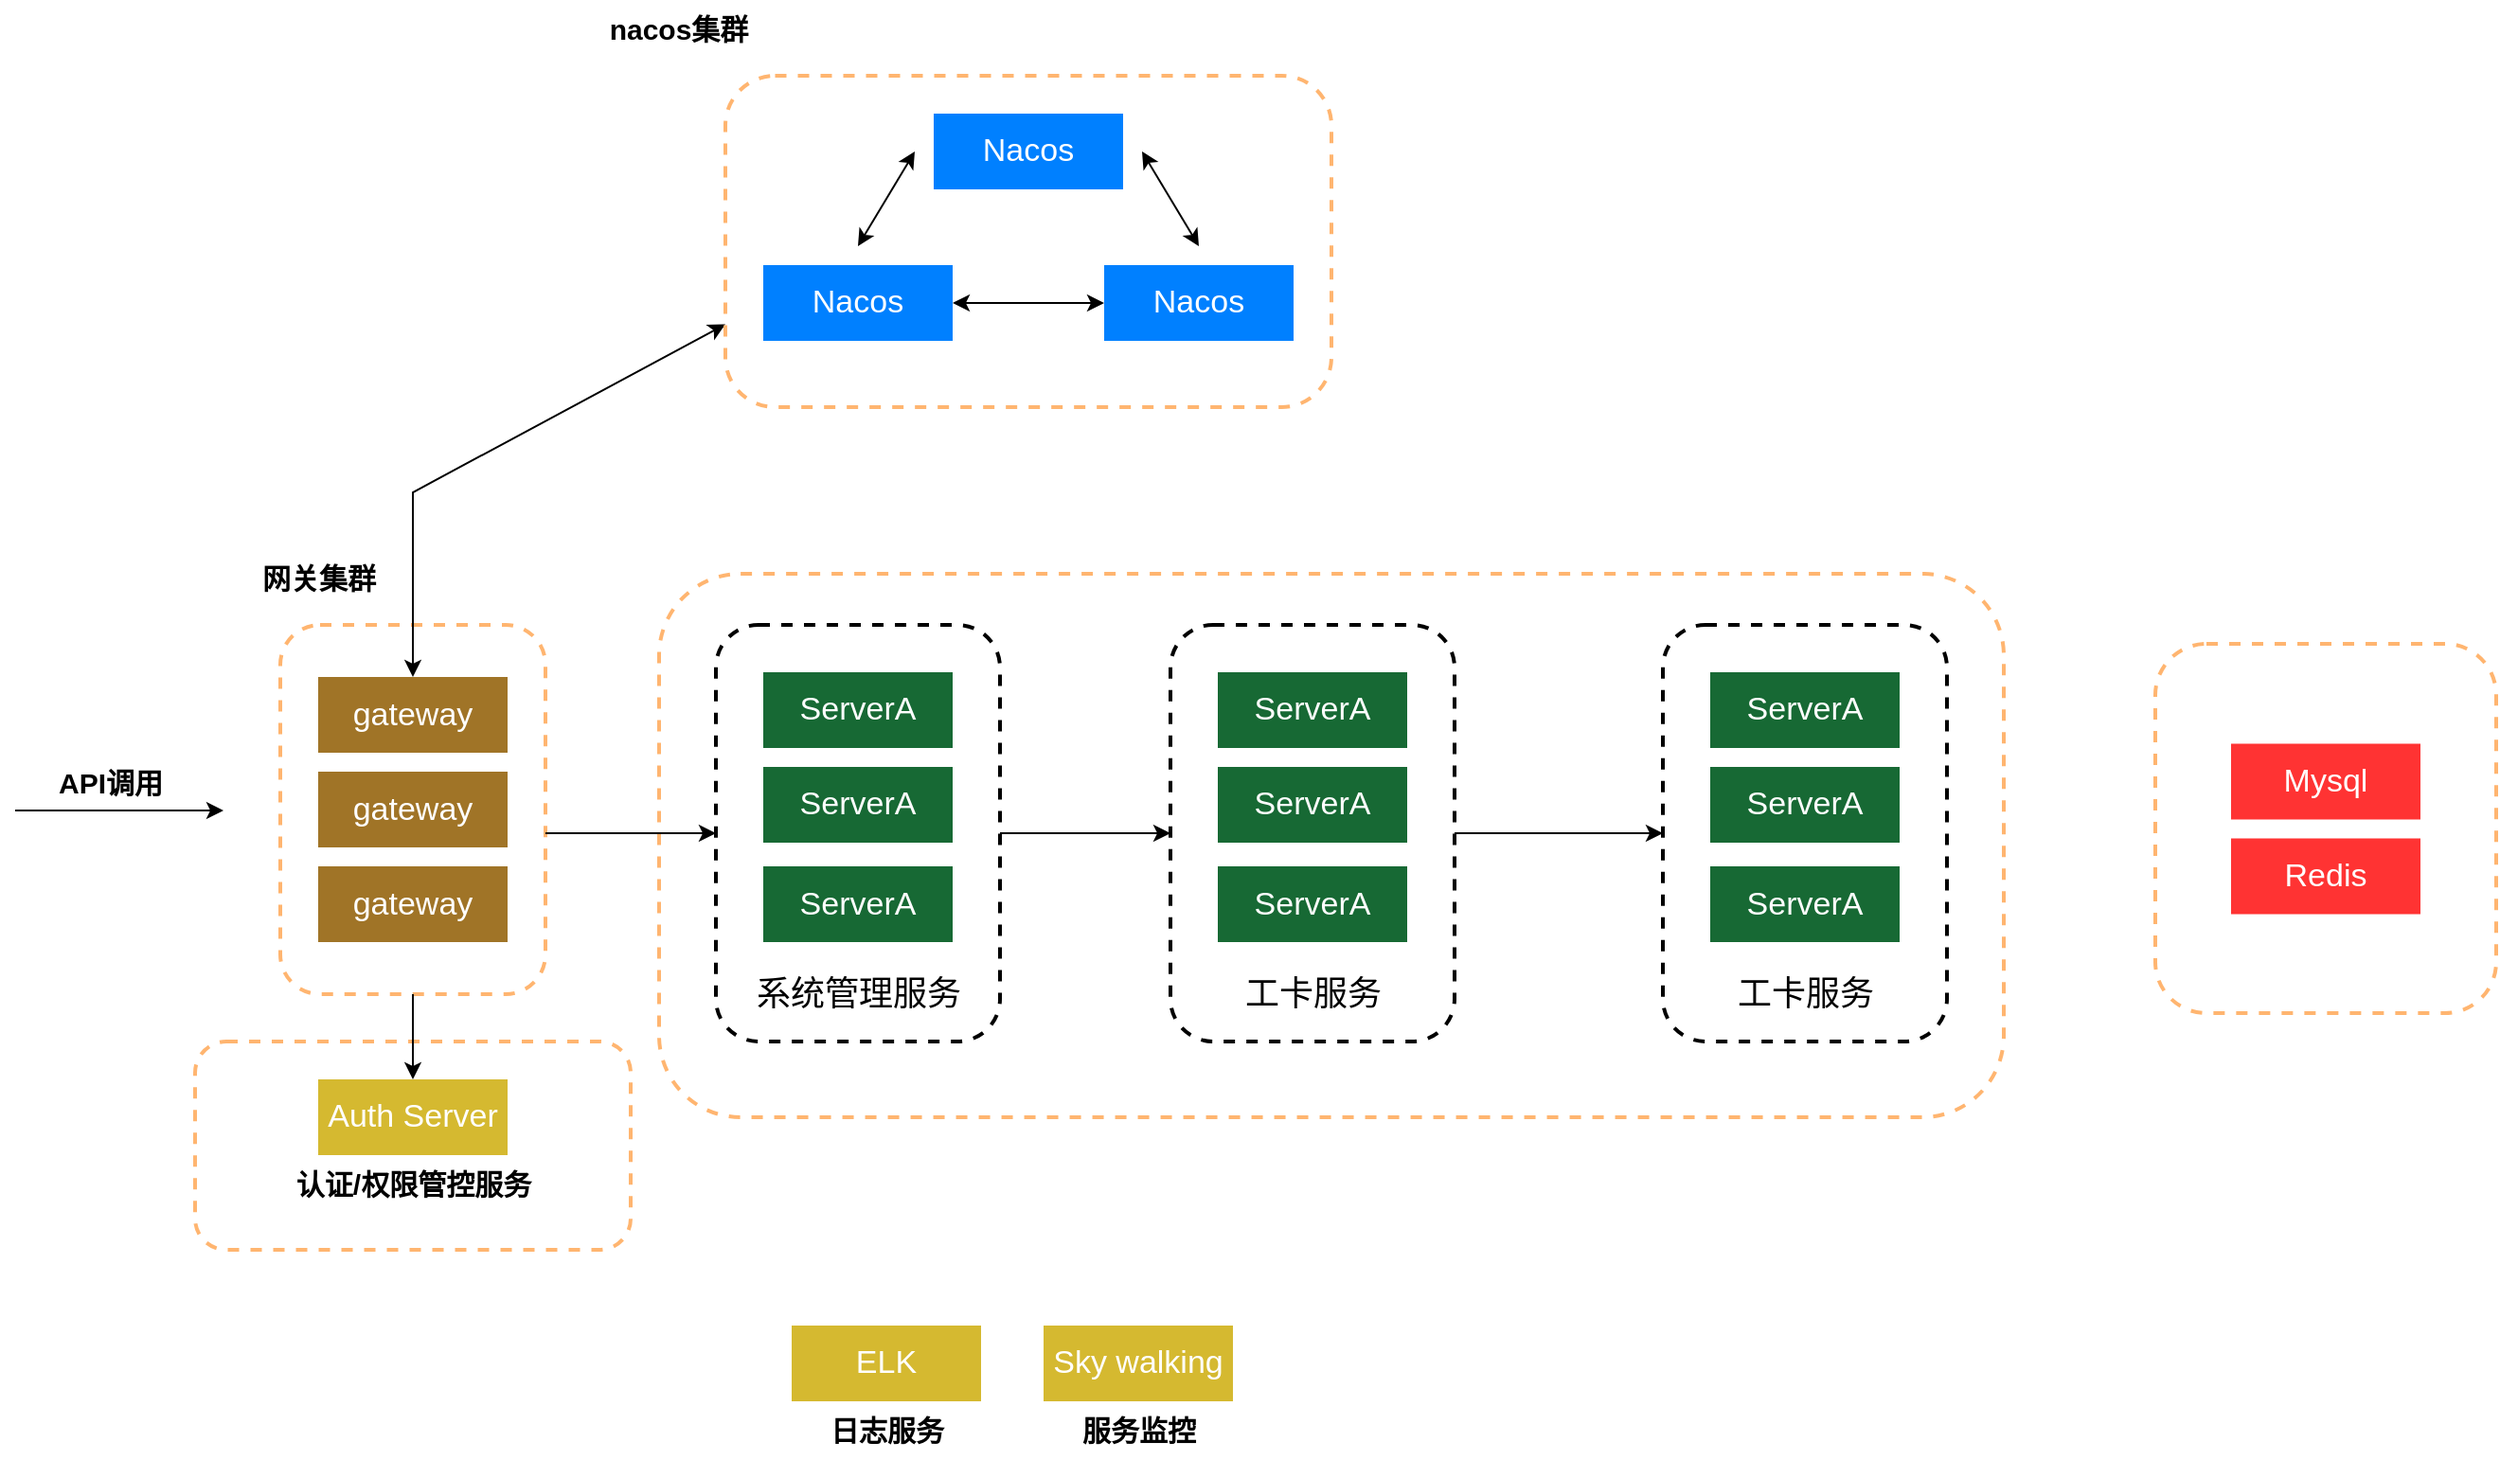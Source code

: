 <mxfile version="22.1.2" type="github">
  <diagram name="第 1 页" id="wLxkc6e6fOpIKRaMqsK5">
    <mxGraphModel dx="1877" dy="1726" grid="1" gridSize="10" guides="1" tooltips="1" connect="1" arrows="1" fold="1" page="1" pageScale="1" pageWidth="827" pageHeight="1169" math="0" shadow="0">
      <root>
        <mxCell id="0" />
        <mxCell id="1" parent="0" />
        <mxCell id="tPTSpl8lQeCxmytrqOzf-6" value="" style="rounded=1;whiteSpace=wrap;html=1;dashed=1;strokeColor=#FFB570;strokeWidth=2;" vertex="1" parent="1">
          <mxGeometry x="160" y="233" width="710" height="287" as="geometry" />
        </mxCell>
        <mxCell id="tPTSpl8lQeCxmytrqOzf-2" value="" style="rounded=1;whiteSpace=wrap;html=1;dashed=1;strokeColor=#FFB570;strokeWidth=2;" vertex="1" parent="1">
          <mxGeometry x="-85" y="480" width="230" height="110" as="geometry" />
        </mxCell>
        <mxCell id="Ps7_JPFViT01FS_im7Fh-44" value="" style="rounded=1;whiteSpace=wrap;html=1;dashed=1;strokeColor=#FFB570;strokeWidth=2;" parent="1" vertex="1">
          <mxGeometry x="950" y="270" width="180" height="195" as="geometry" />
        </mxCell>
        <mxCell id="Ps7_JPFViT01FS_im7Fh-15" value="" style="group" parent="1" vertex="1" connectable="0">
          <mxGeometry x="-40" y="260" width="140" height="195" as="geometry" />
        </mxCell>
        <mxCell id="Ps7_JPFViT01FS_im7Fh-12" value="" style="rounded=1;whiteSpace=wrap;html=1;dashed=1;strokeColor=#FFB570;strokeWidth=2;" parent="Ps7_JPFViT01FS_im7Fh-15" vertex="1">
          <mxGeometry width="140" height="195" as="geometry" />
        </mxCell>
        <mxCell id="Ps7_JPFViT01FS_im7Fh-9" value="&lt;font color=&quot;#ffffff&quot;&gt;gateway&lt;/font&gt;" style="rounded=0;whiteSpace=wrap;html=1;fillColor=#a07427;fontSize=17;strokeColor=none;" parent="Ps7_JPFViT01FS_im7Fh-15" vertex="1">
          <mxGeometry x="20" y="27.5" width="100" height="40" as="geometry" />
        </mxCell>
        <mxCell id="Ps7_JPFViT01FS_im7Fh-13" value="&lt;font color=&quot;#ffffff&quot;&gt;gateway&lt;/font&gt;" style="rounded=0;whiteSpace=wrap;html=1;fillColor=#a07427;fontSize=17;strokeColor=none;" parent="Ps7_JPFViT01FS_im7Fh-15" vertex="1">
          <mxGeometry x="20" y="77.5" width="100" height="40" as="geometry" />
        </mxCell>
        <mxCell id="Ps7_JPFViT01FS_im7Fh-14" value="&lt;font color=&quot;#ffffff&quot;&gt;gateway&lt;/font&gt;" style="rounded=0;whiteSpace=wrap;html=1;fillColor=#a07427;fontSize=17;strokeColor=none;" parent="Ps7_JPFViT01FS_im7Fh-15" vertex="1">
          <mxGeometry x="20" y="127.5" width="100" height="40" as="geometry" />
        </mxCell>
        <mxCell id="Ps7_JPFViT01FS_im7Fh-16" value="" style="endArrow=classic;startArrow=classic;html=1;rounded=0;entryX=0;entryY=0.75;entryDx=0;entryDy=0;" parent="1" source="Ps7_JPFViT01FS_im7Fh-9" target="Ps7_JPFViT01FS_im7Fh-8" edge="1">
          <mxGeometry width="50" height="50" relative="1" as="geometry">
            <mxPoint x="90" y="320" as="sourcePoint" />
            <mxPoint x="140" y="270" as="targetPoint" />
            <Array as="points">
              <mxPoint x="30" y="190" />
            </Array>
          </mxGeometry>
        </mxCell>
        <mxCell id="Ps7_JPFViT01FS_im7Fh-17" value="" style="endArrow=classic;html=1;rounded=0;" parent="1" edge="1">
          <mxGeometry width="50" height="50" relative="1" as="geometry">
            <mxPoint x="-180" y="358" as="sourcePoint" />
            <mxPoint x="-70" y="358" as="targetPoint" />
          </mxGeometry>
        </mxCell>
        <mxCell id="Ps7_JPFViT01FS_im7Fh-18" value="API调用" style="text;html=1;align=center;verticalAlign=middle;resizable=0;points=[];autosize=1;strokeColor=none;fillColor=none;strokeWidth=3;fontSize=15;fontStyle=1" parent="1" vertex="1">
          <mxGeometry x="-170" y="328" width="80" height="30" as="geometry" />
        </mxCell>
        <mxCell id="Ps7_JPFViT01FS_im7Fh-19" value="网关集群" style="text;html=1;align=center;verticalAlign=middle;resizable=0;points=[];autosize=1;strokeColor=none;fillColor=none;strokeWidth=3;fontSize=15;fontStyle=1" parent="1" vertex="1">
          <mxGeometry x="-60" y="220" width="80" height="30" as="geometry" />
        </mxCell>
        <mxCell id="Ps7_JPFViT01FS_im7Fh-20" value="nacos集群" style="text;html=1;align=center;verticalAlign=middle;resizable=0;points=[];autosize=1;strokeColor=none;fillColor=none;strokeWidth=3;fontSize=15;fontStyle=1" parent="1" vertex="1">
          <mxGeometry x="120" y="-70" width="100" height="30" as="geometry" />
        </mxCell>
        <mxCell id="Ps7_JPFViT01FS_im7Fh-30" value="" style="group" parent="1" vertex="1" connectable="0">
          <mxGeometry x="195" y="-30" width="320" height="175" as="geometry" />
        </mxCell>
        <mxCell id="Ps7_JPFViT01FS_im7Fh-8" value="" style="rounded=1;whiteSpace=wrap;html=1;dashed=1;strokeColor=#FFB570;strokeWidth=2;" parent="Ps7_JPFViT01FS_im7Fh-30" vertex="1">
          <mxGeometry width="320" height="175" as="geometry" />
        </mxCell>
        <mxCell id="jUQFLt4dGieSLW1Lvxe7-1" value="&lt;font color=&quot;#ffffff&quot; style=&quot;font-size: 17px;&quot;&gt;Nacos&lt;/font&gt;" style="rounded=0;whiteSpace=wrap;html=1;fillColor=#0080ff;fontSize=17;strokeColor=none;" parent="Ps7_JPFViT01FS_im7Fh-30" vertex="1">
          <mxGeometry x="110" y="20" width="100" height="40" as="geometry" />
        </mxCell>
        <mxCell id="Ps7_JPFViT01FS_im7Fh-3" value="&lt;font color=&quot;#ffffff&quot; style=&quot;font-size: 17px;&quot;&gt;Nacos&lt;/font&gt;" style="rounded=0;whiteSpace=wrap;html=1;fillColor=#0080ff;fontSize=17;strokeColor=none;" parent="Ps7_JPFViT01FS_im7Fh-30" vertex="1">
          <mxGeometry x="200" y="100" width="100" height="40" as="geometry" />
        </mxCell>
        <mxCell id="Ps7_JPFViT01FS_im7Fh-4" value="&lt;font color=&quot;#ffffff&quot; style=&quot;font-size: 17px;&quot;&gt;Nacos&lt;/font&gt;" style="rounded=0;whiteSpace=wrap;html=1;fillColor=#0080ff;fontSize=17;strokeColor=none;" parent="Ps7_JPFViT01FS_im7Fh-30" vertex="1">
          <mxGeometry x="20" y="100" width="100" height="40" as="geometry" />
        </mxCell>
        <mxCell id="Ps7_JPFViT01FS_im7Fh-5" value="" style="endArrow=classic;startArrow=classic;html=1;rounded=0;" parent="Ps7_JPFViT01FS_im7Fh-30" edge="1">
          <mxGeometry width="50" height="50" relative="1" as="geometry">
            <mxPoint x="70" y="90" as="sourcePoint" />
            <mxPoint x="100" y="40" as="targetPoint" />
          </mxGeometry>
        </mxCell>
        <mxCell id="Ps7_JPFViT01FS_im7Fh-6" value="" style="endArrow=classic;startArrow=classic;html=1;rounded=0;" parent="Ps7_JPFViT01FS_im7Fh-30" edge="1">
          <mxGeometry width="50" height="50" relative="1" as="geometry">
            <mxPoint x="250" y="90" as="sourcePoint" />
            <mxPoint x="220" y="40" as="targetPoint" />
          </mxGeometry>
        </mxCell>
        <mxCell id="Ps7_JPFViT01FS_im7Fh-7" value="" style="endArrow=classic;startArrow=classic;html=1;rounded=0;" parent="Ps7_JPFViT01FS_im7Fh-30" edge="1">
          <mxGeometry width="50" height="50" relative="1" as="geometry">
            <mxPoint x="200" y="120" as="sourcePoint" />
            <mxPoint x="120" y="120" as="targetPoint" />
          </mxGeometry>
        </mxCell>
        <mxCell id="Ps7_JPFViT01FS_im7Fh-31" value="" style="endArrow=classic;html=1;rounded=0;entryX=0;entryY=0.5;entryDx=0;entryDy=0;" parent="1" target="Ps7_JPFViT01FS_im7Fh-22" edge="1">
          <mxGeometry width="50" height="50" relative="1" as="geometry">
            <mxPoint x="100" y="370" as="sourcePoint" />
            <mxPoint x="210" y="355.75" as="targetPoint" />
          </mxGeometry>
        </mxCell>
        <mxCell id="Ps7_JPFViT01FS_im7Fh-32" value="&lt;font color=&quot;#ffffff&quot;&gt;Auth Server&lt;/font&gt;" style="rounded=0;whiteSpace=wrap;html=1;fillColor=#d5b930;fontSize=17;strokeColor=none;" parent="1" vertex="1">
          <mxGeometry x="-20" y="500" width="100" height="40" as="geometry" />
        </mxCell>
        <mxCell id="Ps7_JPFViT01FS_im7Fh-33" value="" style="endArrow=classic;html=1;rounded=0;entryX=0.5;entryY=0;entryDx=0;entryDy=0;exitX=0.5;exitY=1;exitDx=0;exitDy=0;" parent="1" source="Ps7_JPFViT01FS_im7Fh-12" target="Ps7_JPFViT01FS_im7Fh-32" edge="1">
          <mxGeometry width="50" height="50" relative="1" as="geometry">
            <mxPoint x="-170" y="368" as="sourcePoint" />
            <mxPoint x="-60" y="368" as="targetPoint" />
          </mxGeometry>
        </mxCell>
        <mxCell id="Ps7_JPFViT01FS_im7Fh-34" value="认证/权限管控服务" style="text;html=1;align=center;verticalAlign=middle;resizable=0;points=[];autosize=1;strokeColor=none;fillColor=none;strokeWidth=3;fontSize=15;fontStyle=1" parent="1" vertex="1">
          <mxGeometry x="-45" y="540" width="150" height="30" as="geometry" />
        </mxCell>
        <mxCell id="Ps7_JPFViT01FS_im7Fh-35" value="&lt;font color=&quot;#ffffff&quot;&gt;ELK&lt;/font&gt;" style="rounded=0;whiteSpace=wrap;html=1;fillColor=#d5b930;fontSize=17;strokeColor=none;" parent="1" vertex="1">
          <mxGeometry x="230" y="630" width="100" height="40" as="geometry" />
        </mxCell>
        <mxCell id="Ps7_JPFViT01FS_im7Fh-37" value="日志服务" style="text;html=1;align=center;verticalAlign=middle;resizable=0;points=[];autosize=1;strokeColor=none;fillColor=none;strokeWidth=3;fontSize=15;fontStyle=1" parent="1" vertex="1">
          <mxGeometry x="240" y="670" width="80" height="30" as="geometry" />
        </mxCell>
        <mxCell id="Ps7_JPFViT01FS_im7Fh-38" value="&lt;font color=&quot;#ffffff&quot;&gt;Sky&amp;nbsp;walking&lt;/font&gt;" style="rounded=0;whiteSpace=wrap;html=1;fillColor=#d5b930;fontSize=17;strokeColor=none;" parent="1" vertex="1">
          <mxGeometry x="363" y="630" width="100" height="40" as="geometry" />
        </mxCell>
        <mxCell id="Ps7_JPFViT01FS_im7Fh-40" value="服务监控" style="text;html=1;align=center;verticalAlign=middle;resizable=0;points=[];autosize=1;strokeColor=none;fillColor=none;strokeWidth=3;fontSize=15;fontStyle=1" parent="1" vertex="1">
          <mxGeometry x="373" y="670" width="80" height="30" as="geometry" />
        </mxCell>
        <mxCell id="Ps7_JPFViT01FS_im7Fh-41" value="&lt;font color=&quot;#ffffff&quot;&gt;Mysql&lt;/font&gt;" style="rounded=0;whiteSpace=wrap;html=1;fillColor=#FF3333;fontSize=17;strokeColor=none;" parent="1" vertex="1">
          <mxGeometry x="990" y="322.75" width="100" height="40" as="geometry" />
        </mxCell>
        <mxCell id="Ps7_JPFViT01FS_im7Fh-42" value="&lt;font color=&quot;#ffffff&quot;&gt;Redis&lt;/font&gt;" style="rounded=0;whiteSpace=wrap;html=1;fillColor=#FF3333;fontSize=17;strokeColor=none;" parent="1" vertex="1">
          <mxGeometry x="990" y="372.75" width="100" height="40" as="geometry" />
        </mxCell>
        <mxCell id="tPTSpl8lQeCxmytrqOzf-8" value="" style="group" vertex="1" connectable="0" parent="1">
          <mxGeometry x="190" y="260" width="150" height="220" as="geometry" />
        </mxCell>
        <mxCell id="Ps7_JPFViT01FS_im7Fh-22" value="" style="rounded=1;whiteSpace=wrap;html=1;dashed=1;strokeColor=#000000;strokeWidth=2;" parent="tPTSpl8lQeCxmytrqOzf-8" vertex="1">
          <mxGeometry width="150" height="220" as="geometry" />
        </mxCell>
        <mxCell id="Ps7_JPFViT01FS_im7Fh-23" value="&lt;font color=&quot;#ffffff&quot;&gt;ServerA&lt;/font&gt;" style="rounded=0;whiteSpace=wrap;html=1;fillColor=#176934;fontSize=17;strokeColor=none;" parent="tPTSpl8lQeCxmytrqOzf-8" vertex="1">
          <mxGeometry x="25" y="25" width="100" height="40" as="geometry" />
        </mxCell>
        <mxCell id="Ps7_JPFViT01FS_im7Fh-28" value="&lt;font color=&quot;#ffffff&quot;&gt;ServerA&lt;/font&gt;" style="rounded=0;whiteSpace=wrap;html=1;fillColor=#176934;fontSize=17;strokeColor=none;" parent="tPTSpl8lQeCxmytrqOzf-8" vertex="1">
          <mxGeometry x="25" y="75" width="100" height="40" as="geometry" />
        </mxCell>
        <mxCell id="Ps7_JPFViT01FS_im7Fh-29" value="&lt;font color=&quot;#ffffff&quot;&gt;ServerA&lt;/font&gt;" style="rounded=0;whiteSpace=wrap;html=1;fillColor=#176934;fontSize=17;strokeColor=none;" parent="tPTSpl8lQeCxmytrqOzf-8" vertex="1">
          <mxGeometry x="25" y="127.5" width="100" height="40" as="geometry" />
        </mxCell>
        <mxCell id="tPTSpl8lQeCxmytrqOzf-7" value="系统管理服务" style="text;html=1;strokeColor=none;fillColor=none;align=center;verticalAlign=middle;whiteSpace=wrap;rounded=0;strokeWidth=8;fontSize=18;" vertex="1" parent="tPTSpl8lQeCxmytrqOzf-8">
          <mxGeometry x="7.5" y="180" width="135" height="30" as="geometry" />
        </mxCell>
        <mxCell id="tPTSpl8lQeCxmytrqOzf-11" value="" style="group" vertex="1" connectable="0" parent="1">
          <mxGeometry x="430" y="260" width="150" height="220" as="geometry" />
        </mxCell>
        <mxCell id="tPTSpl8lQeCxmytrqOzf-12" value="" style="rounded=1;whiteSpace=wrap;html=1;dashed=1;strokeColor=#000000;strokeWidth=2;" vertex="1" parent="tPTSpl8lQeCxmytrqOzf-11">
          <mxGeometry width="150" height="220" as="geometry" />
        </mxCell>
        <mxCell id="tPTSpl8lQeCxmytrqOzf-13" value="&lt;font color=&quot;#ffffff&quot;&gt;ServerA&lt;/font&gt;" style="rounded=0;whiteSpace=wrap;html=1;fillColor=#176934;fontSize=17;strokeColor=none;" vertex="1" parent="tPTSpl8lQeCxmytrqOzf-11">
          <mxGeometry x="25" y="25" width="100" height="40" as="geometry" />
        </mxCell>
        <mxCell id="tPTSpl8lQeCxmytrqOzf-14" value="&lt;font color=&quot;#ffffff&quot;&gt;ServerA&lt;/font&gt;" style="rounded=0;whiteSpace=wrap;html=1;fillColor=#176934;fontSize=17;strokeColor=none;" vertex="1" parent="tPTSpl8lQeCxmytrqOzf-11">
          <mxGeometry x="25" y="75" width="100" height="40" as="geometry" />
        </mxCell>
        <mxCell id="tPTSpl8lQeCxmytrqOzf-15" value="&lt;font color=&quot;#ffffff&quot;&gt;ServerA&lt;/font&gt;" style="rounded=0;whiteSpace=wrap;html=1;fillColor=#176934;fontSize=17;strokeColor=none;" vertex="1" parent="tPTSpl8lQeCxmytrqOzf-11">
          <mxGeometry x="25" y="127.5" width="100" height="40" as="geometry" />
        </mxCell>
        <mxCell id="tPTSpl8lQeCxmytrqOzf-16" value="工卡服务" style="text;html=1;strokeColor=none;fillColor=none;align=center;verticalAlign=middle;whiteSpace=wrap;rounded=0;strokeWidth=8;fontSize=18;" vertex="1" parent="tPTSpl8lQeCxmytrqOzf-11">
          <mxGeometry x="7.5" y="180" width="135" height="30" as="geometry" />
        </mxCell>
        <mxCell id="tPTSpl8lQeCxmytrqOzf-18" style="edgeStyle=orthogonalEdgeStyle;rounded=0;orthogonalLoop=1;jettySize=auto;html=1;entryX=0;entryY=0.5;entryDx=0;entryDy=0;" edge="1" parent="1" source="Ps7_JPFViT01FS_im7Fh-22" target="tPTSpl8lQeCxmytrqOzf-12">
          <mxGeometry relative="1" as="geometry" />
        </mxCell>
        <mxCell id="tPTSpl8lQeCxmytrqOzf-19" value="" style="group" vertex="1" connectable="0" parent="1">
          <mxGeometry x="690" y="260" width="150" height="220" as="geometry" />
        </mxCell>
        <mxCell id="tPTSpl8lQeCxmytrqOzf-20" value="" style="rounded=1;whiteSpace=wrap;html=1;dashed=1;strokeColor=#000000;strokeWidth=2;" vertex="1" parent="tPTSpl8lQeCxmytrqOzf-19">
          <mxGeometry width="150" height="220" as="geometry" />
        </mxCell>
        <mxCell id="tPTSpl8lQeCxmytrqOzf-21" value="&lt;font color=&quot;#ffffff&quot;&gt;ServerA&lt;/font&gt;" style="rounded=0;whiteSpace=wrap;html=1;fillColor=#176934;fontSize=17;strokeColor=none;" vertex="1" parent="tPTSpl8lQeCxmytrqOzf-19">
          <mxGeometry x="25" y="25" width="100" height="40" as="geometry" />
        </mxCell>
        <mxCell id="tPTSpl8lQeCxmytrqOzf-22" value="&lt;font color=&quot;#ffffff&quot;&gt;ServerA&lt;/font&gt;" style="rounded=0;whiteSpace=wrap;html=1;fillColor=#176934;fontSize=17;strokeColor=none;" vertex="1" parent="tPTSpl8lQeCxmytrqOzf-19">
          <mxGeometry x="25" y="75" width="100" height="40" as="geometry" />
        </mxCell>
        <mxCell id="tPTSpl8lQeCxmytrqOzf-23" value="&lt;font color=&quot;#ffffff&quot;&gt;ServerA&lt;/font&gt;" style="rounded=0;whiteSpace=wrap;html=1;fillColor=#176934;fontSize=17;strokeColor=none;" vertex="1" parent="tPTSpl8lQeCxmytrqOzf-19">
          <mxGeometry x="25" y="127.5" width="100" height="40" as="geometry" />
        </mxCell>
        <mxCell id="tPTSpl8lQeCxmytrqOzf-24" value="工卡服务" style="text;html=1;strokeColor=none;fillColor=none;align=center;verticalAlign=middle;whiteSpace=wrap;rounded=0;strokeWidth=8;fontSize=18;" vertex="1" parent="tPTSpl8lQeCxmytrqOzf-19">
          <mxGeometry x="7.5" y="180" width="135" height="30" as="geometry" />
        </mxCell>
        <mxCell id="tPTSpl8lQeCxmytrqOzf-25" style="edgeStyle=orthogonalEdgeStyle;rounded=0;orthogonalLoop=1;jettySize=auto;html=1;" edge="1" parent="1" source="tPTSpl8lQeCxmytrqOzf-12" target="tPTSpl8lQeCxmytrqOzf-20">
          <mxGeometry relative="1" as="geometry" />
        </mxCell>
      </root>
    </mxGraphModel>
  </diagram>
</mxfile>
